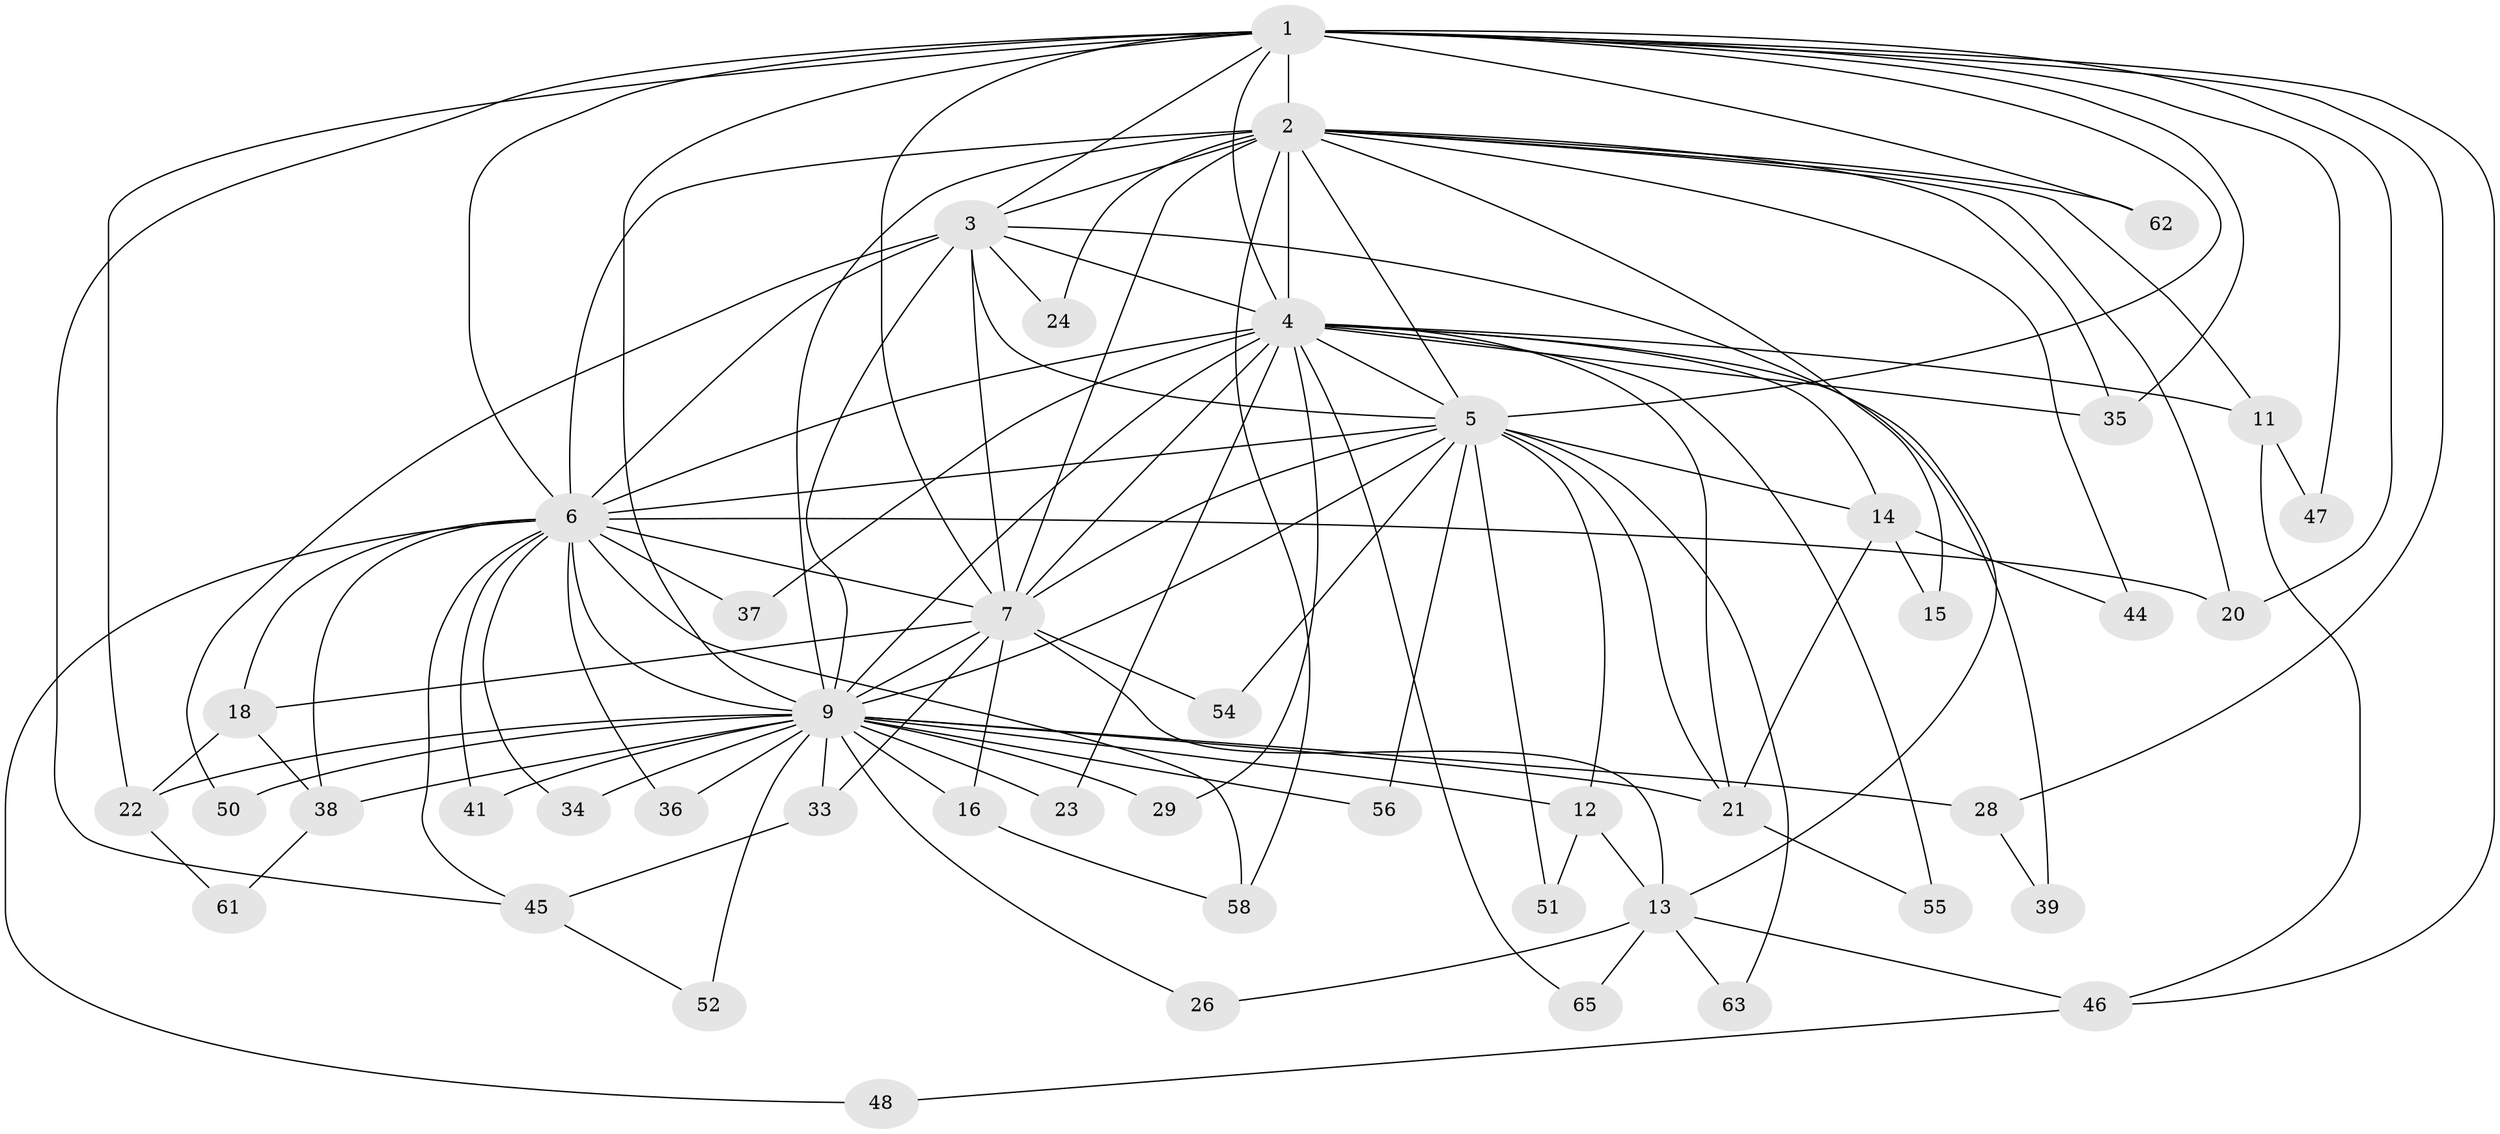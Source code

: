// original degree distribution, {15: 0.015384615384615385, 14: 0.046153846153846156, 20: 0.015384615384615385, 16: 0.03076923076923077, 13: 0.03076923076923077, 28: 0.015384615384615385, 4: 0.13846153846153847, 5: 0.03076923076923077, 2: 0.47692307692307695, 3: 0.2}
// Generated by graph-tools (version 1.1) at 2025/11/02/27/25 16:11:05]
// undirected, 47 vertices, 116 edges
graph export_dot {
graph [start="1"]
  node [color=gray90,style=filled];
  1 [super="+40"];
  2 [super="+8"];
  3 [super="+25"];
  4 [super="+31"];
  5 [super="+59"];
  6 [super="+10"];
  7 [super="+19"];
  9 [super="+30"];
  11;
  12;
  13 [super="+17"];
  14 [super="+27"];
  15;
  16;
  18 [super="+32"];
  20;
  21;
  22 [super="+42"];
  23;
  24;
  26;
  28;
  29;
  33;
  34;
  35 [super="+53"];
  36 [super="+49"];
  37;
  38 [super="+43"];
  39;
  41;
  44;
  45 [super="+64"];
  46 [super="+57"];
  47;
  48;
  50;
  51;
  52;
  54;
  55;
  56;
  58 [super="+60"];
  61;
  62;
  63;
  65;
  1 -- 2 [weight=2];
  1 -- 3;
  1 -- 4;
  1 -- 5;
  1 -- 6 [weight=2];
  1 -- 7;
  1 -- 9;
  1 -- 22;
  1 -- 28;
  1 -- 35;
  1 -- 46;
  1 -- 47;
  1 -- 20;
  1 -- 45;
  1 -- 62;
  2 -- 3 [weight=2];
  2 -- 4 [weight=2];
  2 -- 5 [weight=2];
  2 -- 6 [weight=4];
  2 -- 7 [weight=3];
  2 -- 9 [weight=2];
  2 -- 20;
  2 -- 24;
  2 -- 44;
  2 -- 62;
  2 -- 35;
  2 -- 11;
  2 -- 15;
  2 -- 58;
  3 -- 4;
  3 -- 5;
  3 -- 6 [weight=2];
  3 -- 7;
  3 -- 9 [weight=3];
  3 -- 24;
  3 -- 50;
  3 -- 13;
  4 -- 5;
  4 -- 6 [weight=2];
  4 -- 7;
  4 -- 9;
  4 -- 11;
  4 -- 14;
  4 -- 21;
  4 -- 23 [weight=2];
  4 -- 29;
  4 -- 37;
  4 -- 39;
  4 -- 55;
  4 -- 65;
  4 -- 35;
  5 -- 6 [weight=2];
  5 -- 7;
  5 -- 9;
  5 -- 12;
  5 -- 14;
  5 -- 51;
  5 -- 54;
  5 -- 56;
  5 -- 63;
  5 -- 21;
  6 -- 7 [weight=2];
  6 -- 9 [weight=2];
  6 -- 34;
  6 -- 36;
  6 -- 37;
  6 -- 41;
  6 -- 45;
  6 -- 48;
  6 -- 18 [weight=2];
  6 -- 20;
  6 -- 38;
  6 -- 58;
  7 -- 9;
  7 -- 13;
  7 -- 16;
  7 -- 18;
  7 -- 33;
  7 -- 54;
  9 -- 12;
  9 -- 16;
  9 -- 21;
  9 -- 22;
  9 -- 23;
  9 -- 26;
  9 -- 28;
  9 -- 29;
  9 -- 33;
  9 -- 34;
  9 -- 36 [weight=2];
  9 -- 38;
  9 -- 41;
  9 -- 50;
  9 -- 52;
  9 -- 56;
  11 -- 47;
  11 -- 46;
  12 -- 13;
  12 -- 51;
  13 -- 26;
  13 -- 65;
  13 -- 46;
  13 -- 63;
  14 -- 15;
  14 -- 44;
  14 -- 21;
  16 -- 58;
  18 -- 38;
  18 -- 22;
  21 -- 55;
  22 -- 61;
  28 -- 39;
  33 -- 45;
  38 -- 61;
  45 -- 52;
  46 -- 48;
}
